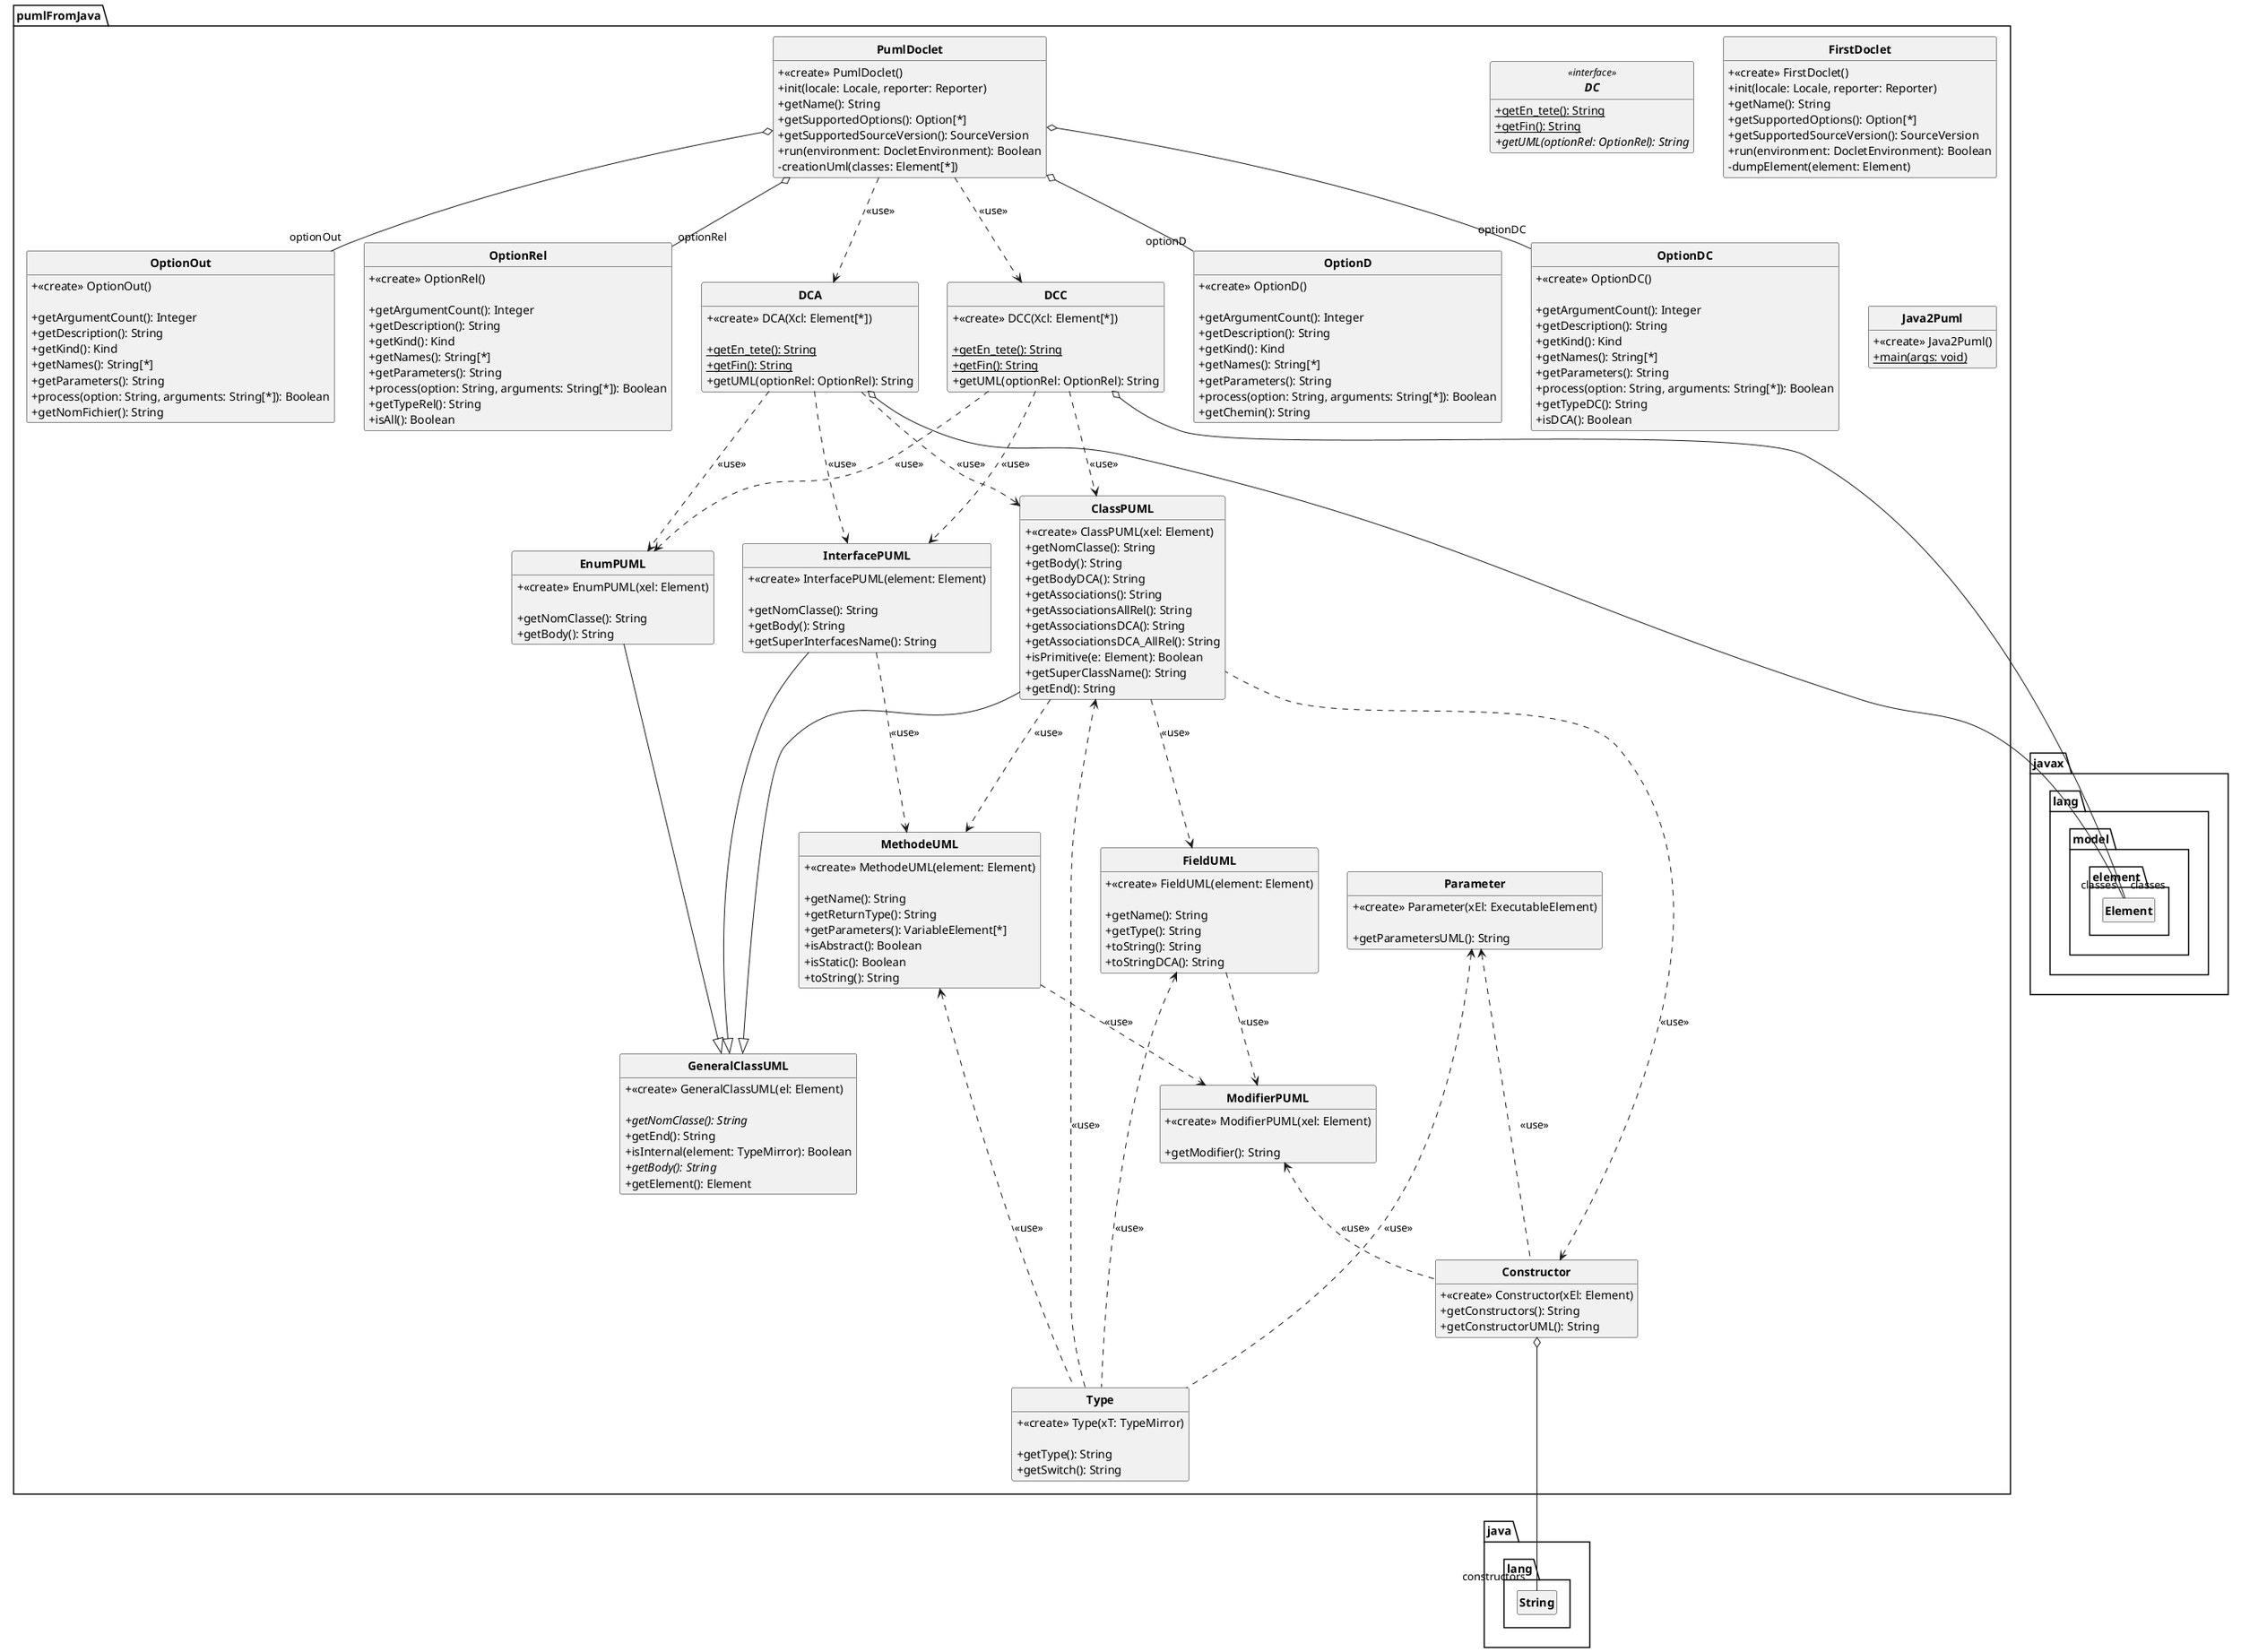 @startuml
'https://plantuml.com/class-diagram
skinparam style strictuml
skinparam classAttributeIconSize 0
skinparam classFontStyle Bold
hide empty members

Class pumlFromJava.ClassPUML{
+ <<create>> ClassPUML(xel: Element)
+ getNomClasse(): String
+ getBody(): String
+ getBodyDCA(): String
+ getAssociations(): String
+ getAssociationsAllRel(): String
+ getAssociationsDCA(): String
+ getAssociationsDCA_AllRel(): String
+ isPrimitive(e: Element): Boolean
+ getSuperClassName(): String
+ getEnd(): String

}

pumlFromJava.ClassPUML ---|> pumlFromJava.GeneralClassUML
Class pumlFromJava.Constructor{
+ <<create>> Constructor(xEl: Element)



+ getConstructors(): String
+ getConstructorUML(): String

}
pumlFromJava.Constructor o--- "constructors"java.lang.String


Interface pumlFromJava.DC<<interface>> {
{static} + getEn_tete(): String
{static} + getFin(): String
{abstract} + getUML(optionRel: OptionRel): String

}

Class pumlFromJava.DCA{
+ <<create>> DCA(Xcl: Element[*])

{static} + getEn_tete(): String
{static} + getFin(): String
+ getUML(optionRel: OptionRel): String

}
pumlFromJava.DCA o--- "classes"javax.lang.model.element.Element


Class pumlFromJava.DCC{
+ <<create>> DCC(Xcl: Element[*])

{static} + getEn_tete(): String
{static} + getFin(): String
+ getUML(optionRel: OptionRel): String

}
pumlFromJava.DCC o--- "classes"javax.lang.model.element.Element


Class pumlFromJava.EnumPUML{
+ <<create>> EnumPUML(xel: Element)

+ getNomClasse(): String
+ getBody(): String

}

pumlFromJava.EnumPUML ---|> pumlFromJava.GeneralClassUML
Class pumlFromJava.FieldUML{
+ <<create>> FieldUML(element: Element)

+ getName(): String
+ getType(): String
+ toString(): String
+ toStringDCA(): String

}


Class pumlFromJava.FirstDoclet{
+ <<create>> FirstDoclet()
+ init(locale: Locale, reporter: Reporter)
+ getName(): String
+ getSupportedOptions(): Option[*]
+ getSupportedSourceVersion(): SourceVersion
+ run(environment: DocletEnvironment): Boolean
- dumpElement(element: Element)

}


Class pumlFromJava.GeneralClassUML{
+ <<create>> GeneralClassUML(el: Element)

{abstract} + getNomClasse(): String
+ getEnd(): String
+ isInternal(element: TypeMirror): Boolean
{abstract} + getBody(): String
+ getElement(): Element

}


Class pumlFromJava.InterfacePUML{
+ <<create>> InterfacePUML(element: Element)

+ getNomClasse(): String
+ getBody(): String
+ getSuperInterfacesName(): String

}

pumlFromJava.InterfacePUML ---|> pumlFromJava.GeneralClassUML
Class pumlFromJava.Java2Puml{
+ <<create>> Java2Puml()
{static} + main(args: void)

}


Class pumlFromJava.MethodeUML{
+ <<create>> MethodeUML(element: Element)

+ getName(): String
+ getReturnType(): String
+ getParameters(): VariableElement[*]
+ isAbstract(): Boolean
+ isStatic(): Boolean
+ toString(): String

}


Class pumlFromJava.ModifierPUML{
+ <<create>> ModifierPUML(xel: Element)

+ getModifier(): String

}


Class pumlFromJava.OptionD{
+ <<create>> OptionD()

+ getArgumentCount(): Integer
+ getDescription(): String
+ getKind(): Kind
+ getNames(): String[*]
+ getParameters(): String
+ process(option: String, arguments: String[*]): Boolean
+ getChemin(): String

}


Class pumlFromJava.OptionDC{
+ <<create>> OptionDC()

+ getArgumentCount(): Integer
+ getDescription(): String
+ getKind(): Kind
+ getNames(): String[*]
+ getParameters(): String
+ process(option: String, arguments: String[*]): Boolean
+ getTypeDC(): String
+ isDCA(): Boolean

}


Class pumlFromJava.OptionOut{
+ <<create>> OptionOut()

+ getArgumentCount(): Integer
+ getDescription(): String
+ getKind(): Kind
+ getNames(): String[*]
+ getParameters(): String
+ process(option: String, arguments: String[*]): Boolean
+ getNomFichier(): String

}


Class pumlFromJava.OptionRel{
+ <<create>> OptionRel()

+ getArgumentCount(): Integer
+ getDescription(): String
+ getKind(): Kind
+ getNames(): String[*]
+ getParameters(): String
+ process(option: String, arguments: String[*]): Boolean
+ getTypeRel(): String
+ isAll(): Boolean

}


Class pumlFromJava.Parameter{
+ <<create>> Parameter(xEl: ExecutableElement)

+ getParametersUML(): String

}


Class pumlFromJava.PumlDoclet{
+ <<create>> PumlDoclet()




+ init(locale: Locale, reporter: Reporter)
+ getName(): String
+ getSupportedOptions(): Option[*]
+ getSupportedSourceVersion(): SourceVersion
+ run(environment: DocletEnvironment): Boolean
- creationUml(classes: Element[*])

}
pumlFromJava.PumlDoclet o-- "optionOut"pumlFromJava.OptionOut
pumlFromJava.PumlDoclet o-- "optionD"pumlFromJava.OptionD
pumlFromJava.PumlDoclet o-- "optionDC"pumlFromJava.OptionDC
pumlFromJava.PumlDoclet o-- "optionRel"pumlFromJava.OptionRel


Class pumlFromJava.Type{
+ <<create>> Type(xT: TypeMirror)

+ getType(): String
+ getSwitch(): String

}

Constructor <.... ClassPUML : <<use>>

FieldUML <.... Type : <<use>>
MethodeUML <.... Type : <<use>>
Parameter <.... Type : <<use>>

Parameter <.. Constructor : <<use>>
ModifierPUML <.. Constructor : <<use>>

FieldUML ..> ModifierPUML : <<use>>
MethodeUML ..> ModifierPUML : <<use>>

ClassPUML ..> MethodeUML : <<use>>

InterfacePUML ..>MethodeUML : <<use>>

DCA ..>InterfacePUML : <<use>>
DCC ..>InterfacePUML : <<use>>
DCA ..>EnumPUML : <<use>>
DCC ..>EnumPUML : <<use>>
DCA ..>ClassPUML : <<use>>
DCC ..>ClassPUML : <<use>>

Type ..>ClassPUML : <<use>>

ClassPUML ..>FieldUML : <<use>>

PumlDoclet ..>DCC : <<use>>
PumlDoclet ..>DCA : <<use>>





@enduml

